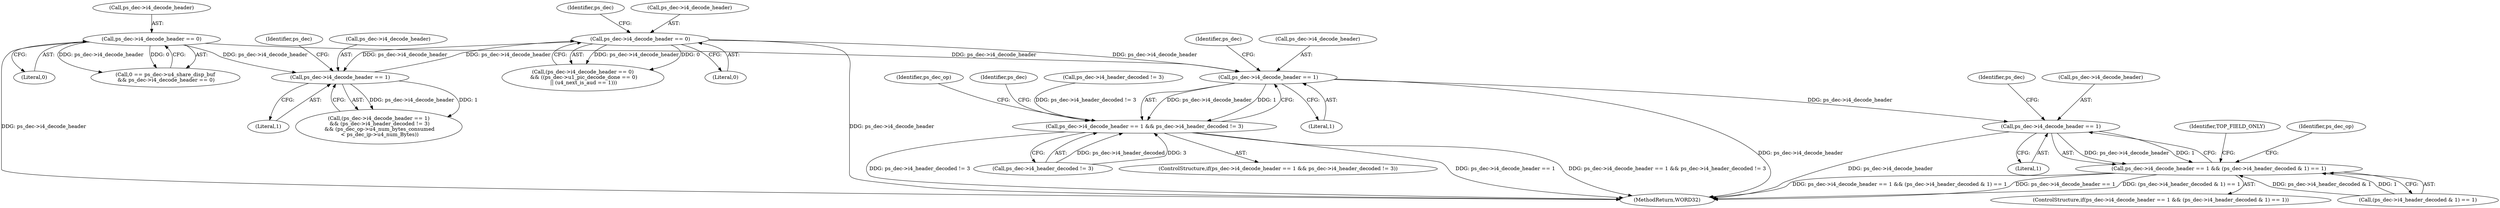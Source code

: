 digraph "0_Android_494561291a503840f385fbcd11d9bc5f4dc502b8@pointer" {
"1001774" [label="(Call,ps_dec->i4_decode_header == 1)"];
"1001435" [label="(Call,ps_dec->i4_decode_header == 0)"];
"1001413" [label="(Call,ps_dec->i4_decode_header == 1)"];
"1000376" [label="(Call,ps_dec->i4_decode_header == 0)"];
"1001773" [label="(Call,ps_dec->i4_decode_header == 1 && ps_dec->i4_header_decoded != 3)"];
"1002104" [label="(Call,ps_dec->i4_decode_header == 1)"];
"1002103" [label="(Call,ps_dec->i4_decode_header == 1 && (ps_dec->i4_header_decoded & 1) == 1)"];
"1002104" [label="(Call,ps_dec->i4_decode_header == 1)"];
"1001417" [label="(Literal,1)"];
"1002103" [label="(Call,ps_dec->i4_decode_header == 1 && (ps_dec->i4_header_decoded & 1) == 1)"];
"1001414" [label="(Call,ps_dec->i4_decode_header)"];
"1002112" [label="(Identifier,ps_dec)"];
"1001774" [label="(Call,ps_dec->i4_decode_header == 1)"];
"1001435" [label="(Call,ps_dec->i4_decode_header == 0)"];
"1001773" [label="(Call,ps_dec->i4_decode_header == 1 && ps_dec->i4_header_decoded != 3)"];
"1001436" [label="(Call,ps_dec->i4_decode_header)"];
"1000380" [label="(Literal,0)"];
"1000377" [label="(Call,ps_dec->i4_decode_header)"];
"1002226" [label="(MethodReturn,WORD32)"];
"1001434" [label="(Call,(ps_dec->i4_decode_header == 0)\n && ((ps_dec->u1_pic_decode_done == 0)\n || (u4_next_is_aud == 1)))"];
"1002108" [label="(Literal,1)"];
"1002161" [label="(Identifier,TOP_FIELD_ONLY)"];
"1001412" [label="(Call,(ps_dec->i4_decode_header == 1)\n && (ps_dec->i4_header_decoded != 3)\n && (ps_dec_op->u4_num_bytes_consumed\n < ps_dec_ip->u4_num_Bytes))"];
"1002102" [label="(ControlStructure,if(ps_dec->i4_decode_header == 1 && (ps_dec->i4_header_decoded & 1) == 1))"];
"1002109" [label="(Call,(ps_dec->i4_header_decoded & 1) == 1)"];
"1001787" [label="(Identifier,ps_dec_op)"];
"1001778" [label="(Literal,1)"];
"1002119" [label="(Identifier,ps_dec_op)"];
"1000370" [label="(Call,0 == ps_dec->u4_share_disp_buf\n && ps_dec->i4_decode_header == 0)"];
"1001439" [label="(Literal,0)"];
"1001772" [label="(ControlStructure,if(ps_dec->i4_decode_header == 1 && ps_dec->i4_header_decoded != 3))"];
"1001443" [label="(Identifier,ps_dec)"];
"1001421" [label="(Identifier,ps_dec)"];
"1001779" [label="(Call,ps_dec->i4_header_decoded != 3)"];
"1000376" [label="(Call,ps_dec->i4_decode_header == 0)"];
"1002105" [label="(Call,ps_dec->i4_decode_header)"];
"1001781" [label="(Identifier,ps_dec)"];
"1001794" [label="(Identifier,ps_dec)"];
"1001759" [label="(Call,ps_dec->i4_header_decoded != 3)"];
"1001775" [label="(Call,ps_dec->i4_decode_header)"];
"1001413" [label="(Call,ps_dec->i4_decode_header == 1)"];
"1001774" -> "1001773"  [label="AST: "];
"1001774" -> "1001778"  [label="CFG: "];
"1001775" -> "1001774"  [label="AST: "];
"1001778" -> "1001774"  [label="AST: "];
"1001781" -> "1001774"  [label="CFG: "];
"1001773" -> "1001774"  [label="CFG: "];
"1001774" -> "1002226"  [label="DDG: ps_dec->i4_decode_header"];
"1001774" -> "1001773"  [label="DDG: ps_dec->i4_decode_header"];
"1001774" -> "1001773"  [label="DDG: 1"];
"1001435" -> "1001774"  [label="DDG: ps_dec->i4_decode_header"];
"1000376" -> "1001774"  [label="DDG: ps_dec->i4_decode_header"];
"1001774" -> "1002104"  [label="DDG: ps_dec->i4_decode_header"];
"1001435" -> "1001434"  [label="AST: "];
"1001435" -> "1001439"  [label="CFG: "];
"1001436" -> "1001435"  [label="AST: "];
"1001439" -> "1001435"  [label="AST: "];
"1001443" -> "1001435"  [label="CFG: "];
"1001434" -> "1001435"  [label="CFG: "];
"1001435" -> "1002226"  [label="DDG: ps_dec->i4_decode_header"];
"1001435" -> "1001413"  [label="DDG: ps_dec->i4_decode_header"];
"1001435" -> "1001434"  [label="DDG: ps_dec->i4_decode_header"];
"1001435" -> "1001434"  [label="DDG: 0"];
"1001413" -> "1001435"  [label="DDG: ps_dec->i4_decode_header"];
"1001413" -> "1001412"  [label="AST: "];
"1001413" -> "1001417"  [label="CFG: "];
"1001414" -> "1001413"  [label="AST: "];
"1001417" -> "1001413"  [label="AST: "];
"1001421" -> "1001413"  [label="CFG: "];
"1001412" -> "1001413"  [label="CFG: "];
"1001413" -> "1001412"  [label="DDG: ps_dec->i4_decode_header"];
"1001413" -> "1001412"  [label="DDG: 1"];
"1000376" -> "1001413"  [label="DDG: ps_dec->i4_decode_header"];
"1000376" -> "1000370"  [label="AST: "];
"1000376" -> "1000380"  [label="CFG: "];
"1000377" -> "1000376"  [label="AST: "];
"1000380" -> "1000376"  [label="AST: "];
"1000370" -> "1000376"  [label="CFG: "];
"1000376" -> "1002226"  [label="DDG: ps_dec->i4_decode_header"];
"1000376" -> "1000370"  [label="DDG: ps_dec->i4_decode_header"];
"1000376" -> "1000370"  [label="DDG: 0"];
"1001773" -> "1001772"  [label="AST: "];
"1001773" -> "1001779"  [label="CFG: "];
"1001779" -> "1001773"  [label="AST: "];
"1001787" -> "1001773"  [label="CFG: "];
"1001794" -> "1001773"  [label="CFG: "];
"1001773" -> "1002226"  [label="DDG: ps_dec->i4_header_decoded != 3"];
"1001773" -> "1002226"  [label="DDG: ps_dec->i4_decode_header == 1"];
"1001773" -> "1002226"  [label="DDG: ps_dec->i4_decode_header == 1 && ps_dec->i4_header_decoded != 3"];
"1001779" -> "1001773"  [label="DDG: ps_dec->i4_header_decoded"];
"1001779" -> "1001773"  [label="DDG: 3"];
"1001759" -> "1001773"  [label="DDG: ps_dec->i4_header_decoded != 3"];
"1002104" -> "1002103"  [label="AST: "];
"1002104" -> "1002108"  [label="CFG: "];
"1002105" -> "1002104"  [label="AST: "];
"1002108" -> "1002104"  [label="AST: "];
"1002112" -> "1002104"  [label="CFG: "];
"1002103" -> "1002104"  [label="CFG: "];
"1002104" -> "1002226"  [label="DDG: ps_dec->i4_decode_header"];
"1002104" -> "1002103"  [label="DDG: ps_dec->i4_decode_header"];
"1002104" -> "1002103"  [label="DDG: 1"];
"1002103" -> "1002102"  [label="AST: "];
"1002103" -> "1002109"  [label="CFG: "];
"1002109" -> "1002103"  [label="AST: "];
"1002119" -> "1002103"  [label="CFG: "];
"1002161" -> "1002103"  [label="CFG: "];
"1002103" -> "1002226"  [label="DDG: ps_dec->i4_decode_header == 1 && (ps_dec->i4_header_decoded & 1) == 1"];
"1002103" -> "1002226"  [label="DDG: ps_dec->i4_decode_header == 1"];
"1002103" -> "1002226"  [label="DDG: (ps_dec->i4_header_decoded & 1) == 1"];
"1002109" -> "1002103"  [label="DDG: ps_dec->i4_header_decoded & 1"];
"1002109" -> "1002103"  [label="DDG: 1"];
}
